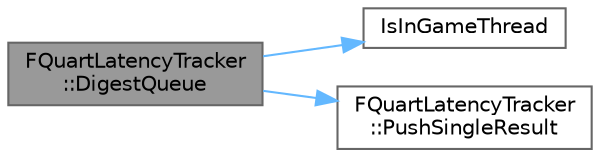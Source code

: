 digraph "FQuartLatencyTracker::DigestQueue"
{
 // INTERACTIVE_SVG=YES
 // LATEX_PDF_SIZE
  bgcolor="transparent";
  edge [fontname=Helvetica,fontsize=10,labelfontname=Helvetica,labelfontsize=10];
  node [fontname=Helvetica,fontsize=10,shape=box,height=0.2,width=0.4];
  rankdir="LR";
  Node1 [id="Node000001",label="FQuartLatencyTracker\l::DigestQueue",height=0.2,width=0.4,color="gray40", fillcolor="grey60", style="filled", fontcolor="black",tooltip=" "];
  Node1 -> Node2 [id="edge1_Node000001_Node000002",color="steelblue1",style="solid",tooltip=" "];
  Node2 [id="Node000002",label="IsInGameThread",height=0.2,width=0.4,color="grey40", fillcolor="white", style="filled",URL="$d5/d8c/CoreGlobals_8h.html#aef9b701034d58fd883a90af440707365",tooltip=" "];
  Node1 -> Node3 [id="edge2_Node000001_Node000003",color="steelblue1",style="solid",tooltip=" "];
  Node3 [id="Node000003",label="FQuartLatencyTracker\l::PushSingleResult",height=0.2,width=0.4,color="grey40", fillcolor="white", style="filled",URL="$da/d82/classFQuartLatencyTracker.html#a6773ea4051ebd935dc064bf5801d0639",tooltip=" "];
}
